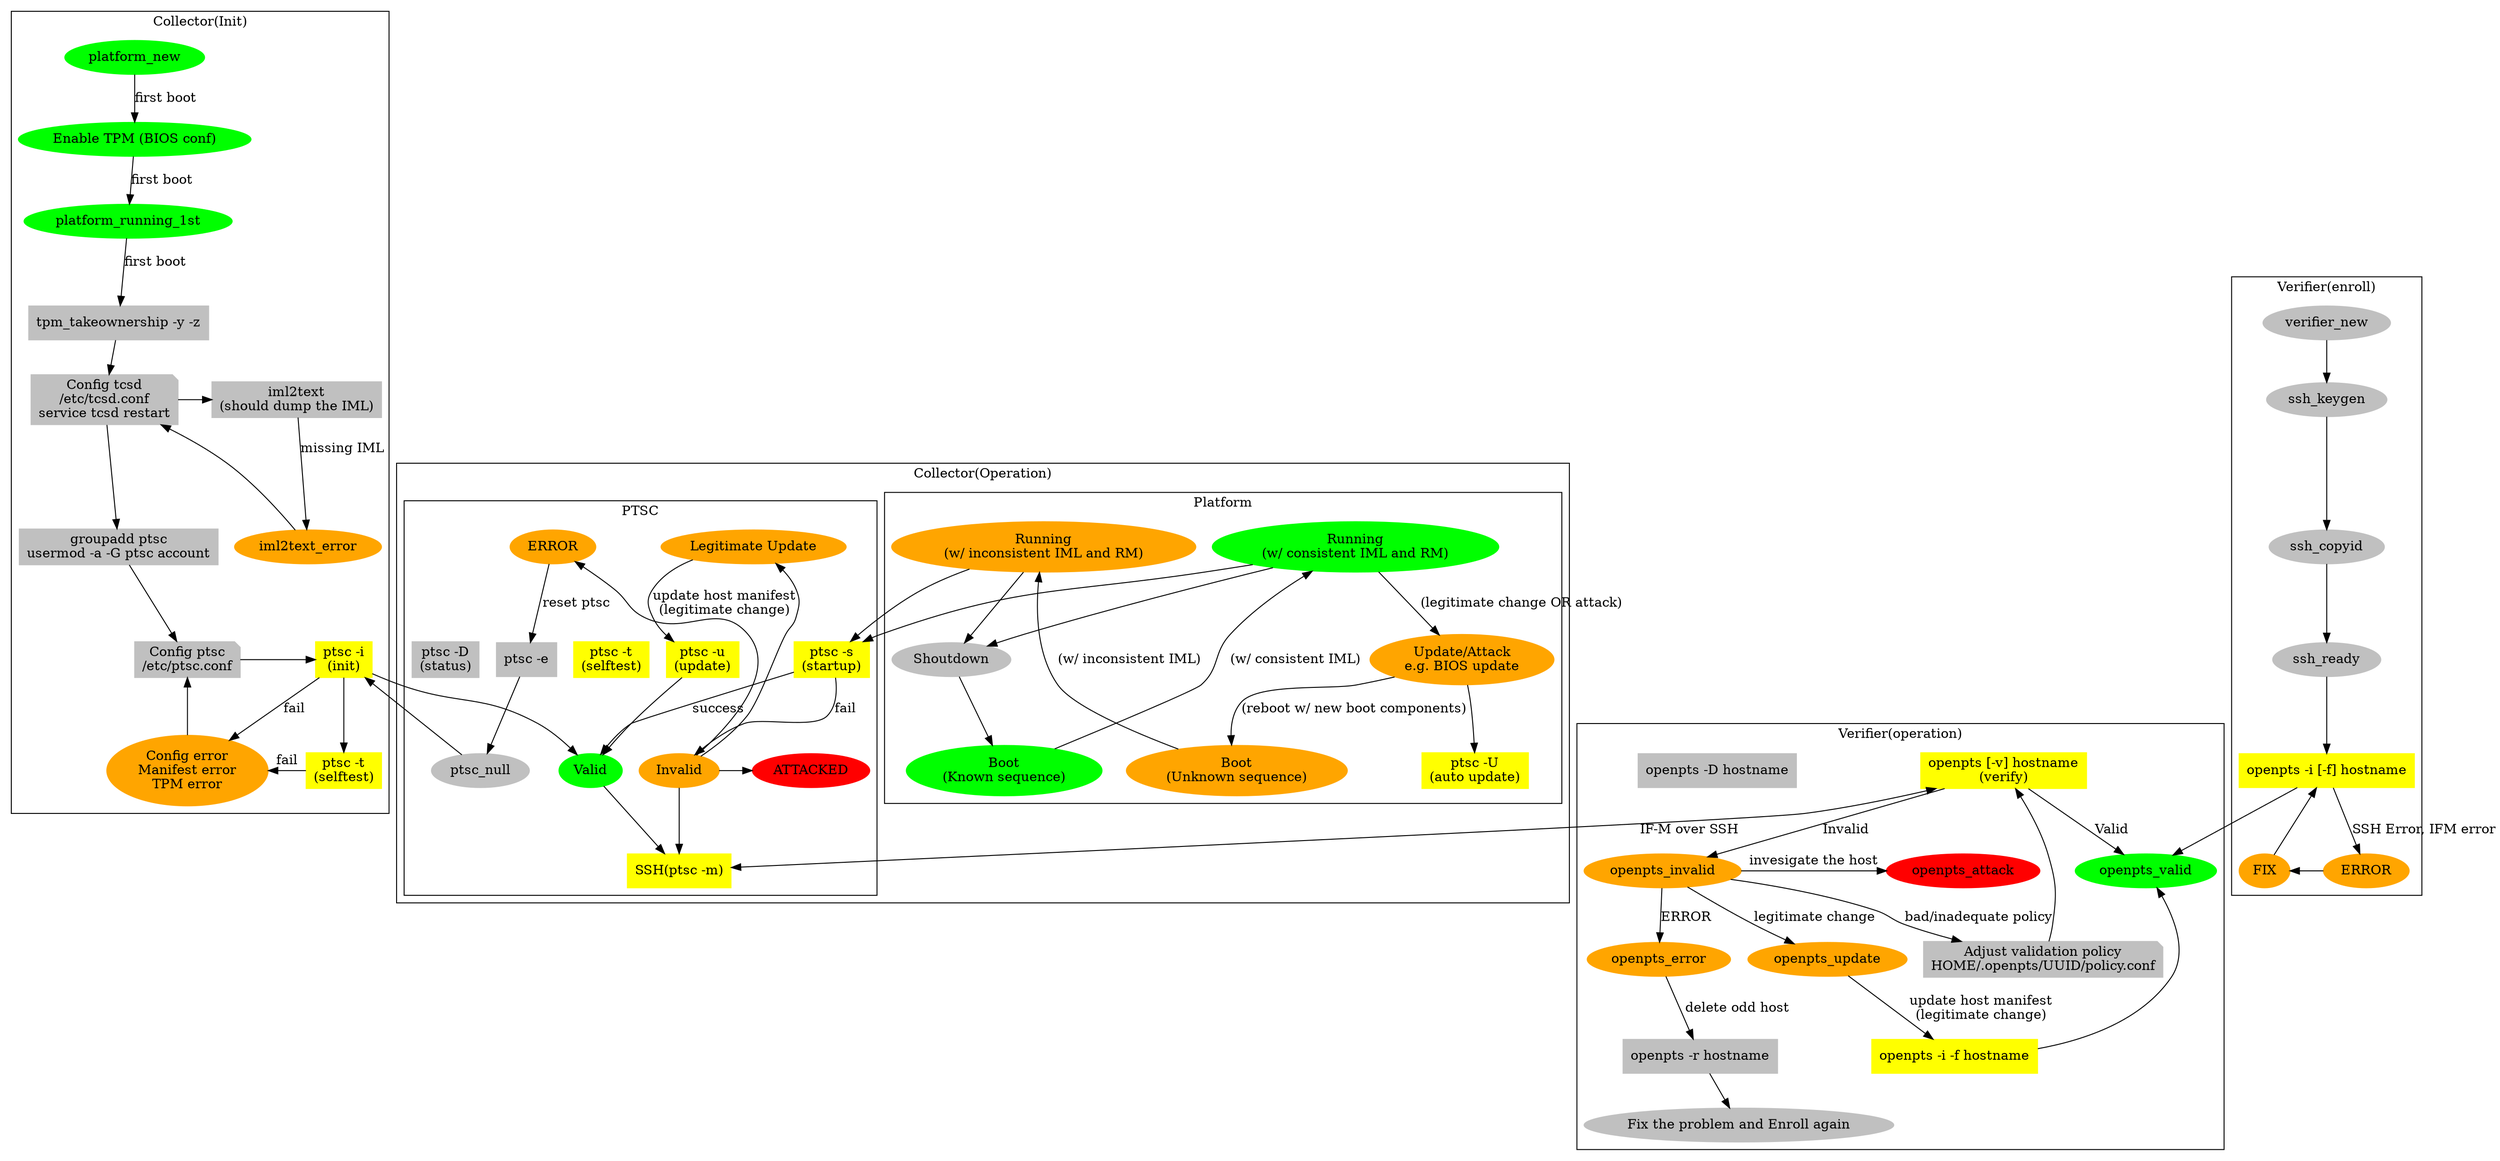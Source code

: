/*
digraph O {

	subgraph cluster_0 {
		style=filled;
		color=lightgrey;
		node [style=filled,color=white];
		a0 -> a1 -> a2 -> a3;
		label = "process #1";
	}

	subgraph cluster_1 {
		node [style=filled];
		b0 -> b1 -> b2 -> b3;
		label = "process #2";
		color=blue
	}
	//start -> a0;
	//start -> b0;
	a1 -> b3;
	b2 -> a3;
	a3 -> a0;
	//a3 -> end;
	//b3 -> end;

	//start [shape=Mdiamond];
	//end [shape=Msquare];
}
*/



digraph OpenPTS {
  subgraph cluster_0 {
    label="Collector(Init)"
    node [style=filled, color=gray]

    // Platform states
    platform_new [color=green]
    platform_boot_bios [label="Enable TPM (BIOS conf)",color=green]
    platform_running_1st [color=green]

    // TPM state
    tpm_takeownership[label="tpm_takeownership -y -z",shape=box]

    tss_config [label="Config tcsd\n/etc/tcsd.conf\nservice tcsd restart",shape=note]
    iml2text [label="iml2text\n(should dump the IML)",shape=box]
    iml2text_error [color=orange]

    // PTSC states
    ptsc_error_config [color=orange, label="Config error\nManifest error\nTPM error"]

    // PTSC actions
    group_config  [label="groupadd ptsc\nusermod -a -G ptsc account",shape=box]
    ptsc_config [label="Config ptsc\n/etc/ptsc.conf",shape=note]
    ptsc_init [label="ptsc -i\n(init)", color=yellow,shape=box]
    ptsc_selftest0 [label="ptsc -t\n(selftest)", color=yellow,shape=box]

    // Transitions
    platform_new -> platform_boot_bios [label="first boot"]
    platform_boot_bios -> platform_running_1st [label="first boot"]
    platform_running_1st -> tpm_takeownership [label="first boot"]
    tpm_takeownership -> tss_config
    tss_config -> group_config

    tss_config -> iml2text
    iml2text -> iml2text_error [label="missing IML"]
    iml2text_error -> tss_config

    {rank=same; tss_config; iml2text;}

    group_config -> ptsc_config


    ptsc_config -> ptsc_init
    ptsc_init -> ptsc_error_config [label="fail"]
    ptsc_error_config -> ptsc_config
    ptsc_init -> ptsc_selftest0
    ptsc_selftest0 -> ptsc_error_config [label="fail"]

    {rank=same; ptsc_config; ptsc_init;}
    {rank=same; ptsc_selftest0; ptsc_error_config;}
  }



  subgraph cluster_1 {
    label="Collector(Operation)"
    node [style=filled, color=gray]


    subgraph cluster_4 {
        label="Platform"
        // Platform states
        platform_running [label="Running\n(w/ consistent IML and RM)",color=green]
        platform_update [label="Update/Attack\ne.g. BIOS update",color=orange]
        platform_update_running [label="Running\n(w/ inconsistent IML and RM)",color=orange]
        platform_update_boot [label="Boot\n(Unknown sequence)",color=orange]
        platform_shoutdown [label="Shoutdown"]
        platform_boot [label="Boot\n(Known sequence)",color=green]

        // Transitions
        platform_running -> platform_shoutdown
        platform_shoutdown -> platform_boot
        platform_boot -> platform_running [label="(w/ consistent IML)"]

        platform_running -> platform_update [label="(legitimate change OR attack)"]
        platform_update -> platform_update_boot [label="(reboot w/ new boot components)"]
        platform_update_boot -> platform_update_running [label="(w/ inconsistent IML)"]
        platform_update_running -> platform_shoutdown

        platform_update -> ptsc_autoupdate

    {rank=same; platform_boot; platform_update_boot;}
    {rank=same; platform_running; platform_update_running;}

    }

    subgraph cluster_5 {
        label="PTSC"
        // PTSC states
        ptsc_null
        ptsc_valid   [label="Valid",color=green]
        ptsc_invalid [label="Invalid",color=orange]
        ptsc_error   [label="ERROR",color=orange]
        ptsc_attack  [label="ATTACKED",color=red]
        ptsc_s_update [label="Legitimate Update",color=orange]

        // PTSC actions
        ptsc_selftest [label="ptsc -t\n(selftest)", color=yellow,shape=box]
        ptsc_startup [label="ptsc -s\n(startup)", color=yellow,shape=box]
        ptsc_display [label="ptsc -D\n(status)",shape=box]
        ptsc_update [label="ptsc -u\n(update)", color=yellow,shape=box]
        ptsc_autoupdate [label="ptsc -U\n(auto update)", color=yellow,shape=box]
        ptsc_ifm [label="SSH(ptsc -m)", color=yellow,shape=box]
        ptsc_clear [label="ptsc -e",shape=box]


    {rank=same; ptsc_valid; ptsc_invalid;ptsc_attack;}
    {rank=same; ptsc_error; ptsc_s_update;}

    {rank=same; ptsc_startup; ptsc_update;ptsc_display; ptsc_selftest;}

    }



    platform_running -> ptsc_startup
    ptsc_startup -> ptsc_valid  [label="success"]

    platform_update_running -> ptsc_startup
    ptsc_startup -> ptsc_invalid [label="fail"]
    // ptsc_invalid -> ptsc_update [label="update host manifest\n(legitimate change)"]
    ptsc_update -> ptsc_valid

    //ptsc_valid -> ptsc_display;
    //ptsc_invalid -> ptsc_display;

    //ptsc_valid -> ptsc_selftest 

    //ptsc_valid -> ptsc_clear -> ptsc_null
    // ptsc_invalid -> ptsc_selftest 
    ptsc_invalid -> ptsc_s_update
    ptsc_invalid -> ptsc_error

    //ptsc_selftest -> ptsc_error
    //ptsc_selftest -> ptsc_s_update
    ptsc_s_update -> ptsc_update [label="update host manifest\n(legitimate change)"]
    ptsc_invalid -> ptsc_attack

    ptsc_error -> ptsc_clear [label="reset ptsc"]
    // ptsc_invalid -> ptsc_attack
    ptsc_clear -> ptsc_null

    ptsc_valid -> ptsc_ifm 
    ptsc_invalid -> ptsc_ifm 




  }

  subgraph cluster_2 {
    label="Verifier(enroll)"
    node [style=filled, color=gray]

    verifier_new
    ssh_keygen
    ssh_copyid
    ssh_ready

    verifier_new->ssh_keygen->ssh_copyid-> ssh_ready

    openpts_enroll  [label="openpts -i [-f] hostname", color=yellow,shape=box]
    openpts_enroll_error [label="ERROR",color=orange]
    openpts_enroll_fix  [label="FIX",color=orange]

    openpts_enroll -> openpts_enroll_error [label="SSH Error, IFM error"]
    openpts_enroll_error -> openpts_enroll_fix
    openpts_enroll_fix -> openpts_enroll

    {rank=same; openpts_enroll_error; openpts_enroll_fix;}
  }

  subgraph cluster_3 {
    label="Verifier(operation)"
    node [style=filled, color=gray]

    openpts_verify  [label="openpts [-v] hostname\n(verify)", color=yellow,shape=box]
    openpts_remove  [label="openpts -r hostname",shape=box]
    openpts_display [label="openpts -D hostname",shape=box]
    openpts_enroll_force [label="openpts -i -f hostname", color=yellow,shape=box]

    openpts_valid [color=green]
    openpts_invalid [color=orange]
    openpts_update [color=orange]
    openpts_error [color=orange]
    openpts_attack [color=red]
    openpts_null [label="Fix the problem and Enroll again"]

    openpts_policy [label="Adjust validation policy\nHOME/.openpts/UUID/policy.conf",shape=note]

    ssh_ready -> openpts_enroll
    openpts_enroll -> openpts_valid
    //openpts_enroll -> openpts_enroll_force
    openpts_enroll_force -> openpts_valid


    //openpts_valid -> 
    openpts_remove -> openpts_null

    //openpts_valid -> openpts_display
    //openpts_valid -> openpts_display
    //openpts_null  -> openpts_display [label="empty"]

    openpts_verify -> openpts_valid   [label="Valid"]
    openpts_verify -> openpts_invalid  [label="Invalid"]
    openpts_invalid -> openpts_error  [label="ERROR"]
    openpts_invalid -> openpts_update [label="legitimate change"]
    openpts_update  -> openpts_enroll_force [label="update host manifest\n(legitimate change)"]
    openpts_invalid -> openpts_attack [label="invesigate the host"]
    openpts_error -> openpts_remove [label="delete odd host"]
    //openpts_remove -> openpts_null

    openpts_invalid -> openpts_policy [label="bad/inadequate policy"]
    openpts_policy -> openpts_verify

    //openpts_null -> openpts_enroll
    //openpts_null -> openpts_verify  [label="ERROR"]

     {rank=same; openpts_verify; openpts_display;}
     {rank=same; openpts_valid; openpts_invalid; openpts_attack;}
     {rank=same; openpts_remove; openpts_enroll_force;}
  }

  // 0<->1
  ptsc_init -> ptsc_valid
  ptsc_null -> ptsc_init

  //NG {rank=same2; platform_running_1st; platform_running;}

  openpts_verify -> ptsc_ifm [label="IF-M over SSH",dir=both]

}



